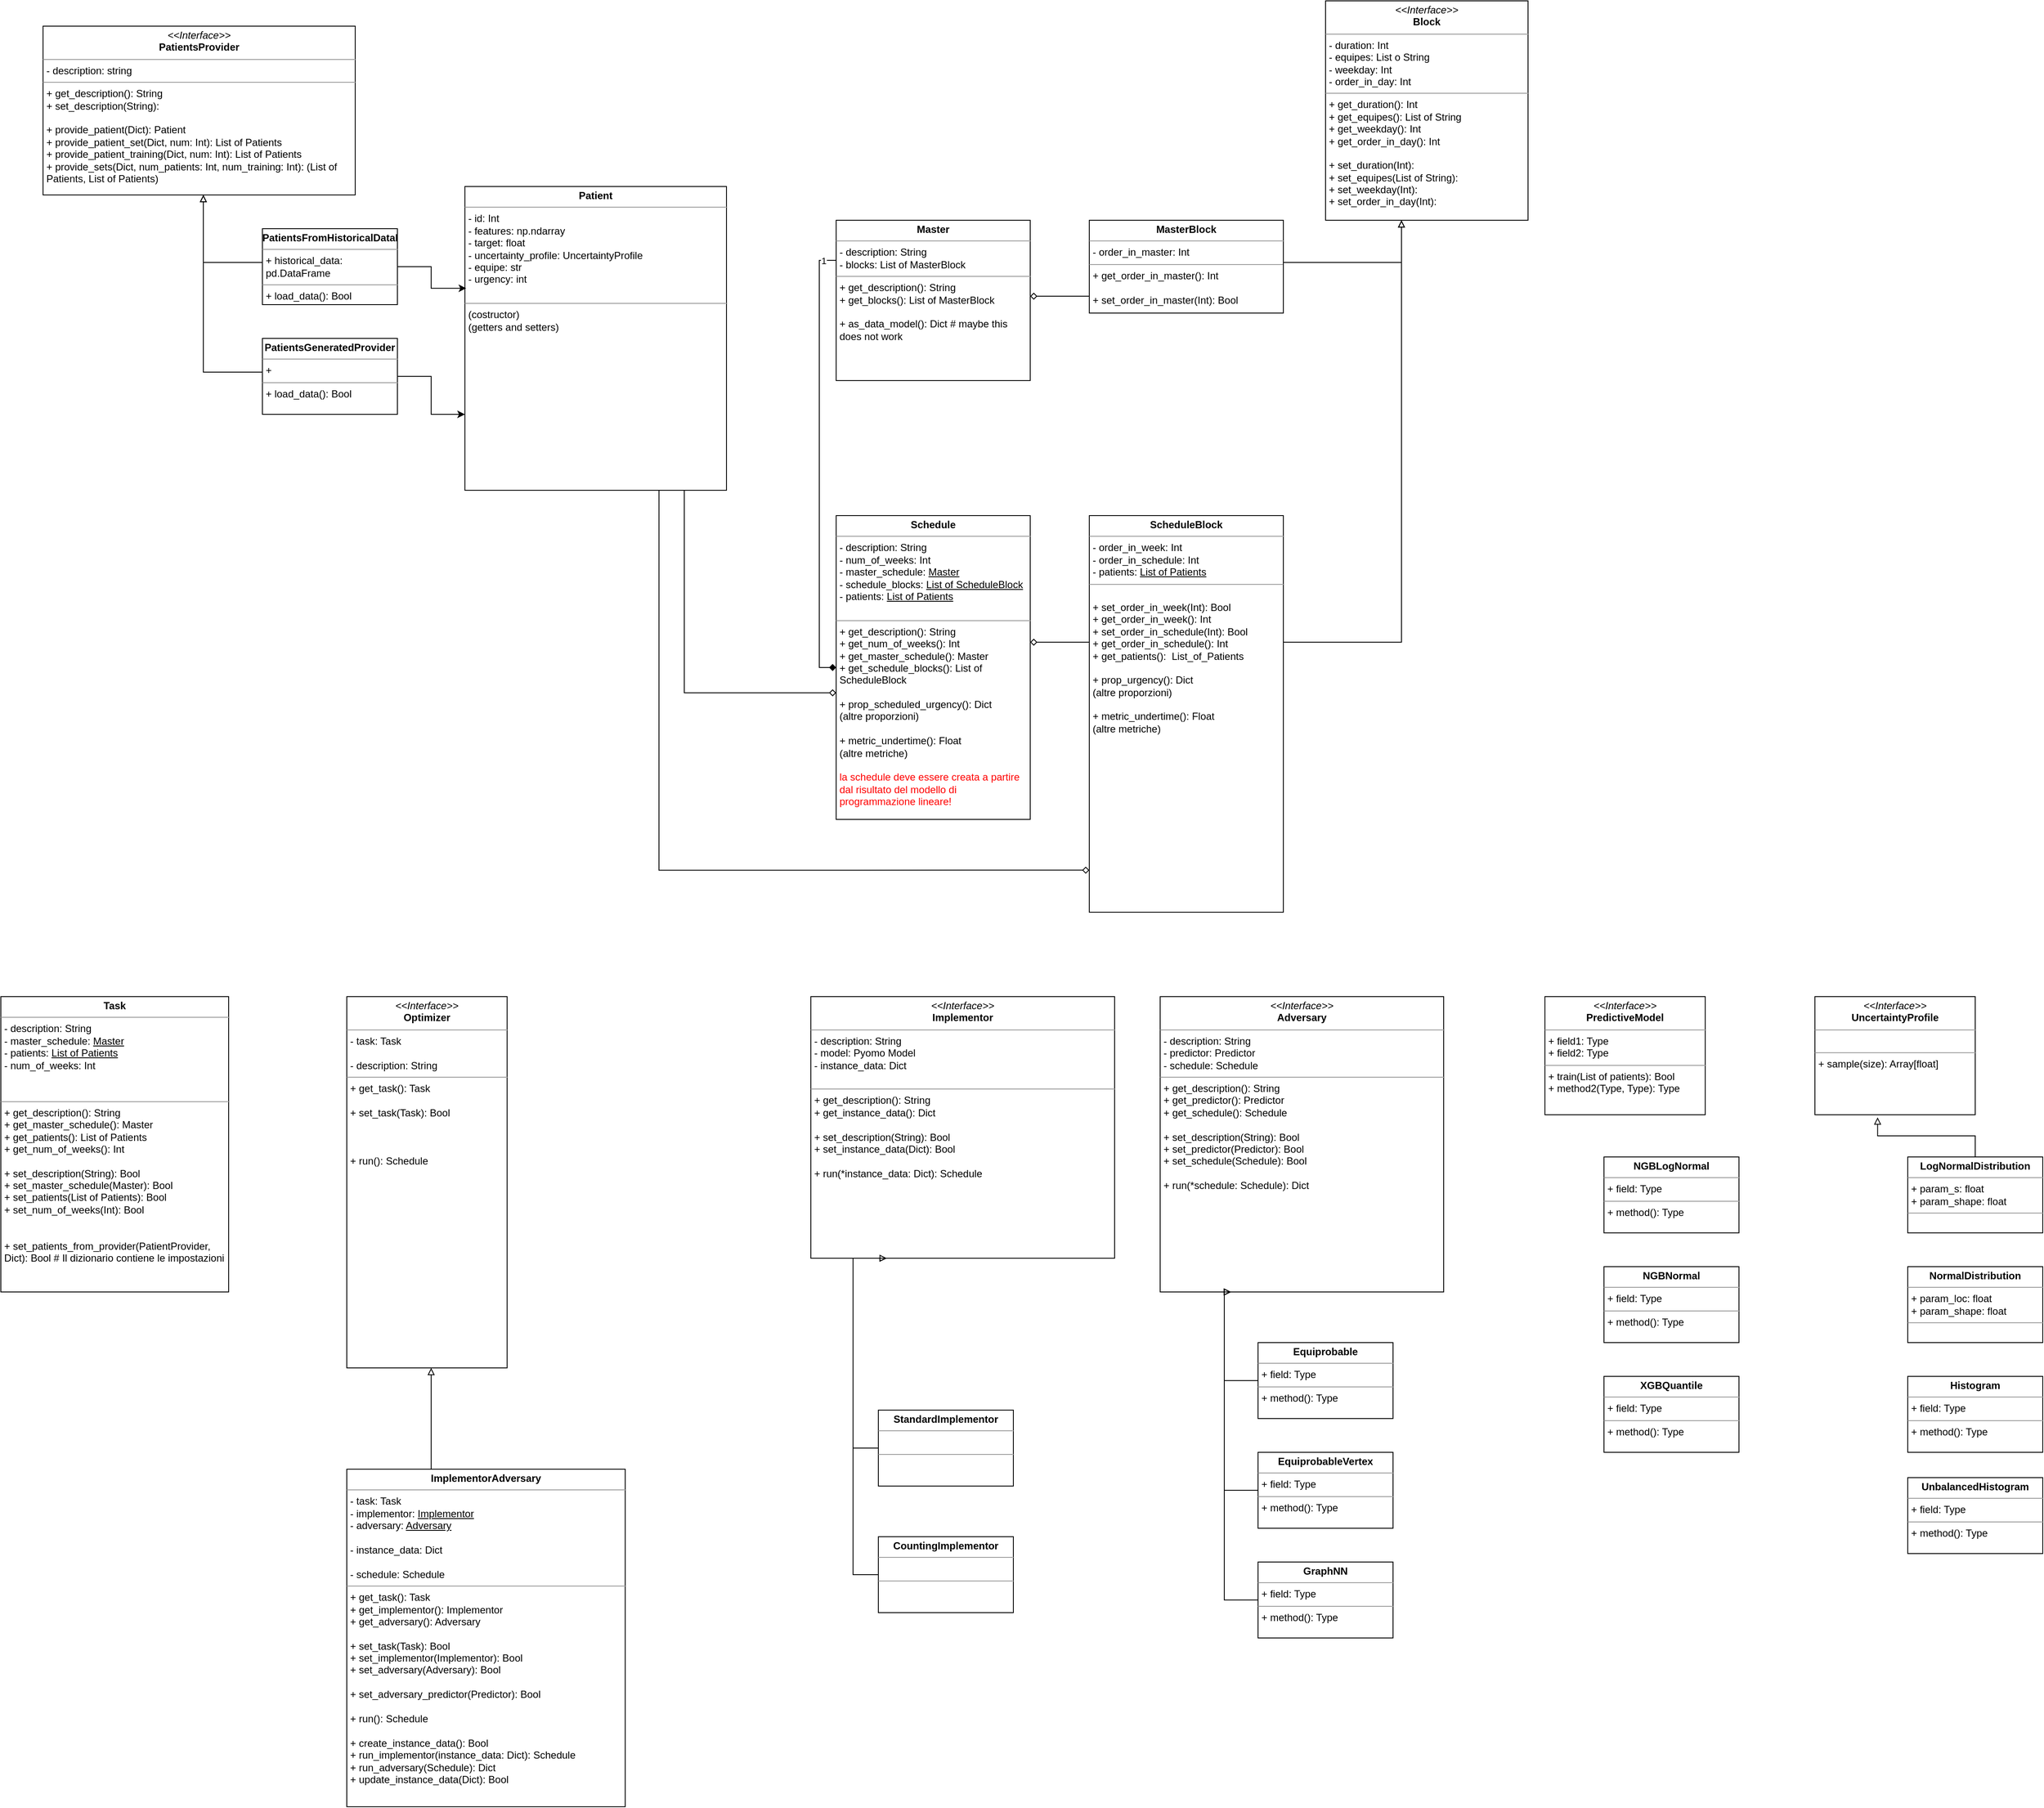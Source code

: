 <mxfile version="23.0.2" type="device">
  <diagram id="C5RBs43oDa-KdzZeNtuy" name="Page-1">
    <mxGraphModel dx="431" dy="328" grid="1" gridSize="10" guides="1" tooltips="1" connect="1" arrows="1" fold="1" page="1" pageScale="1" pageWidth="827" pageHeight="1169" math="0" shadow="0">
      <root>
        <mxCell id="WIyWlLk6GJQsqaUBKTNV-0" />
        <mxCell id="WIyWlLk6GJQsqaUBKTNV-1" parent="WIyWlLk6GJQsqaUBKTNV-0" />
        <mxCell id="N2ShmvSAAtC0jmrmgU0t-10" value="&lt;p style=&quot;margin:0px;margin-top:4px;text-align:center;&quot;&gt;&lt;b&gt;Patient&lt;/b&gt;&lt;/p&gt;&lt;hr size=&quot;1&quot;&gt;&lt;p style=&quot;margin:0px;margin-left:4px;&quot;&gt;- id: Int&lt;/p&gt;&lt;p style=&quot;margin:0px;margin-left:4px;&quot;&gt;- features: np.ndarray&lt;/p&gt;&lt;p style=&quot;margin:0px;margin-left:4px;&quot;&gt;&lt;span style=&quot;background-color: initial;&quot;&gt;- target: float&amp;nbsp;&lt;/span&gt;&lt;br&gt;&lt;/p&gt;&lt;p style=&quot;margin:0px;margin-left:4px;&quot;&gt;- uncertainty_profile: UncertaintyProfile&lt;/p&gt;&lt;p style=&quot;margin:0px;margin-left:4px;&quot;&gt;- equipe: str&lt;/p&gt;&lt;p style=&quot;margin:0px;margin-left:4px;&quot;&gt;- urgency: int&lt;br&gt;&lt;/p&gt;&lt;p style=&quot;margin:0px;margin-left:4px;&quot;&gt;&lt;br&gt;&lt;/p&gt;&lt;hr size=&quot;1&quot;&gt;&lt;p style=&quot;margin:0px;margin-left:4px;&quot;&gt;(costructor)&lt;/p&gt;&lt;p style=&quot;margin:0px;margin-left:4px;&quot;&gt;(getters and setters)&lt;/p&gt;&lt;p style=&quot;margin:0px;margin-left:4px;&quot;&gt;&lt;br&gt;&lt;/p&gt;&lt;p style=&quot;margin:0px;margin-left:4px;&quot;&gt;&amp;nbsp;&lt;/p&gt;" style="verticalAlign=top;align=left;overflow=fill;fontSize=12;fontFamily=Helvetica;html=1;whiteSpace=wrap;" parent="WIyWlLk6GJQsqaUBKTNV-1" vertex="1">
          <mxGeometry x="640" y="270" width="310" height="360" as="geometry" />
        </mxCell>
        <mxCell id="N2ShmvSAAtC0jmrmgU0t-11" value="&lt;p style=&quot;margin:0px;margin-top:4px;text-align:center;&quot;&gt;&lt;i&gt;&amp;lt;&amp;lt;Interface&amp;gt;&amp;gt;&lt;/i&gt;&lt;br&gt;&lt;b&gt;Patients&lt;/b&gt;&lt;b style=&quot;background-color: initial;&quot;&gt;Provider&lt;/b&gt;&lt;/p&gt;&lt;hr size=&quot;1&quot;&gt;&lt;p style=&quot;margin:0px;margin-left:4px;&quot;&gt;- description: string&lt;/p&gt;&lt;hr size=&quot;1&quot;&gt;&lt;p style=&quot;margin:0px;margin-left:4px;&quot;&gt;+ get_description(): String&lt;/p&gt;&lt;p style=&quot;margin:0px;margin-left:4px;&quot;&gt;+ set_description(String):&amp;nbsp;&lt;/p&gt;&lt;p style=&quot;margin:0px;margin-left:4px;&quot;&gt;&lt;br&gt;+ provide_patient(Dict): Patient&lt;/p&gt;&lt;p style=&quot;margin:0px;margin-left:4px;&quot;&gt;+ provide_patient_set(Dict, num: Int): List of Patients&lt;/p&gt;&lt;p style=&quot;margin:0px;margin-left:4px;&quot;&gt;+ provide_patient_training(Dict, num: Int): List of Patients&lt;/p&gt;&lt;p style=&quot;margin:0px;margin-left:4px;&quot;&gt;+ provide_sets(Dict, num_patients: Int, num_training: Int): (List of Patients, List of Patients)&lt;/p&gt;&lt;p style=&quot;margin:0px;margin-left:4px;&quot;&gt;&lt;br&gt;&lt;/p&gt;&lt;p style=&quot;margin:0px;margin-left:4px;&quot;&gt;&lt;br&gt;&lt;/p&gt;" style="verticalAlign=top;align=left;overflow=fill;fontSize=12;fontFamily=Helvetica;html=1;whiteSpace=wrap;" parent="WIyWlLk6GJQsqaUBKTNV-1" vertex="1">
          <mxGeometry x="140" y="80" width="370" height="200" as="geometry" />
        </mxCell>
        <mxCell id="N2ShmvSAAtC0jmrmgU0t-13" style="edgeStyle=orthogonalEdgeStyle;rounded=0;orthogonalLoop=1;jettySize=auto;html=1;endArrow=block;endFill=0;" parent="WIyWlLk6GJQsqaUBKTNV-1" source="N2ShmvSAAtC0jmrmgU0t-12" target="N2ShmvSAAtC0jmrmgU0t-11" edge="1">
          <mxGeometry relative="1" as="geometry">
            <Array as="points">
              <mxPoint x="330" y="490" />
            </Array>
          </mxGeometry>
        </mxCell>
        <mxCell id="N2ShmvSAAtC0jmrmgU0t-12" value="&lt;p style=&quot;margin:0px;margin-top:4px;text-align:center;&quot;&gt;&lt;b&gt;PatientsGeneratedProvider&lt;/b&gt;&lt;/p&gt;&lt;hr size=&quot;1&quot;&gt;&lt;p style=&quot;margin:0px;margin-left:4px;&quot;&gt;+&amp;nbsp;&lt;/p&gt;&lt;hr size=&quot;1&quot;&gt;&lt;p style=&quot;margin:0px;margin-left:4px;&quot;&gt;+ load_data(): Bool&lt;/p&gt;" style="verticalAlign=top;align=left;overflow=fill;fontSize=12;fontFamily=Helvetica;html=1;whiteSpace=wrap;" parent="WIyWlLk6GJQsqaUBKTNV-1" vertex="1">
          <mxGeometry x="400" y="450" width="160" height="90" as="geometry" />
        </mxCell>
        <mxCell id="N2ShmvSAAtC0jmrmgU0t-15" style="edgeStyle=orthogonalEdgeStyle;rounded=0;orthogonalLoop=1;jettySize=auto;html=1;endArrow=block;endFill=0;" parent="WIyWlLk6GJQsqaUBKTNV-1" source="N2ShmvSAAtC0jmrmgU0t-14" edge="1">
          <mxGeometry relative="1" as="geometry">
            <mxPoint x="330" y="280" as="targetPoint" />
            <Array as="points">
              <mxPoint x="330" y="360" />
            </Array>
          </mxGeometry>
        </mxCell>
        <mxCell id="N2ShmvSAAtC0jmrmgU0t-14" value="&lt;p style=&quot;margin:0px;margin-top:4px;text-align:center;&quot;&gt;&lt;b&gt;PatientsFromHistoricalDataProvider&lt;/b&gt;&lt;/p&gt;&lt;hr size=&quot;1&quot;&gt;&lt;p style=&quot;margin:0px;margin-left:4px;&quot;&gt;+ historical_data: pd.DataFrame&lt;/p&gt;&lt;hr size=&quot;1&quot;&gt;&lt;p style=&quot;margin:0px;margin-left:4px;&quot;&gt;+ load_data(): Bool&lt;/p&gt;" style="verticalAlign=top;align=left;overflow=fill;fontSize=12;fontFamily=Helvetica;html=1;whiteSpace=wrap;" parent="WIyWlLk6GJQsqaUBKTNV-1" vertex="1">
          <mxGeometry x="400" y="320" width="160" height="90" as="geometry" />
        </mxCell>
        <mxCell id="N2ShmvSAAtC0jmrmgU0t-17" style="edgeStyle=orthogonalEdgeStyle;rounded=0;orthogonalLoop=1;jettySize=auto;html=1;entryX=0.005;entryY=0.335;entryDx=0;entryDy=0;entryPerimeter=0;" parent="WIyWlLk6GJQsqaUBKTNV-1" source="N2ShmvSAAtC0jmrmgU0t-14" target="N2ShmvSAAtC0jmrmgU0t-10" edge="1">
          <mxGeometry relative="1" as="geometry" />
        </mxCell>
        <mxCell id="N2ShmvSAAtC0jmrmgU0t-18" style="edgeStyle=orthogonalEdgeStyle;rounded=0;orthogonalLoop=1;jettySize=auto;html=1;entryX=0;entryY=0.75;entryDx=0;entryDy=0;" parent="WIyWlLk6GJQsqaUBKTNV-1" source="N2ShmvSAAtC0jmrmgU0t-12" target="N2ShmvSAAtC0jmrmgU0t-10" edge="1">
          <mxGeometry relative="1" as="geometry" />
        </mxCell>
        <mxCell id="N2ShmvSAAtC0jmrmgU0t-23" value="&lt;p style=&quot;margin:0px;margin-top:4px;text-align:center;&quot;&gt;&lt;b&gt;Master&lt;/b&gt;&lt;/p&gt;&lt;hr size=&quot;1&quot;&gt;&lt;p style=&quot;margin:0px;margin-left:4px;&quot;&gt;&lt;span style=&quot;background-color: initial;&quot;&gt;- description: String&lt;/span&gt;&lt;br&gt;&lt;/p&gt;&lt;p style=&quot;margin:0px;margin-left:4px;&quot;&gt;- blocks: List of MasterBlock&amp;nbsp;&lt;/p&gt;&lt;hr size=&quot;1&quot;&gt;&lt;p style=&quot;margin:0px;margin-left:4px;&quot;&gt;&lt;span style=&quot;background-color: initial;&quot;&gt;+ get_description(): String&lt;/span&gt;&lt;br&gt;&lt;/p&gt;&lt;p style=&quot;margin:0px;margin-left:4px;&quot;&gt;+ get_blocks(): List of MasterBlock&lt;/p&gt;&lt;p style=&quot;margin:0px;margin-left:4px;&quot;&gt;&lt;br&gt;&lt;/p&gt;&lt;p style=&quot;margin:0px;margin-left:4px;&quot;&gt;+ as_data_model(): Dict # maybe this does not work&lt;/p&gt;" style="verticalAlign=top;align=left;overflow=fill;fontSize=12;fontFamily=Helvetica;html=1;whiteSpace=wrap;" parent="WIyWlLk6GJQsqaUBKTNV-1" vertex="1">
          <mxGeometry x="1080" y="310" width="230" height="190" as="geometry" />
        </mxCell>
        <mxCell id="N2ShmvSAAtC0jmrmgU0t-25" value="" style="edgeStyle=orthogonalEdgeStyle;rounded=0;orthogonalLoop=1;jettySize=auto;html=1;endArrow=diamond;endFill=0;" parent="WIyWlLk6GJQsqaUBKTNV-1" source="N2ShmvSAAtC0jmrmgU0t-24" target="N2ShmvSAAtC0jmrmgU0t-23" edge="1">
          <mxGeometry relative="1" as="geometry">
            <Array as="points">
              <mxPoint x="1330" y="400" />
              <mxPoint x="1330" y="400" />
            </Array>
          </mxGeometry>
        </mxCell>
        <mxCell id="N2ShmvSAAtC0jmrmgU0t-24" value="&lt;p style=&quot;margin:0px;margin-top:4px;text-align:center;&quot;&gt;&lt;b&gt;MasterBlock&lt;/b&gt;&lt;/p&gt;&lt;hr size=&quot;1&quot;&gt;&lt;p style=&quot;margin:0px;margin-left:4px;&quot;&gt;&lt;span style=&quot;background-color: initial;&quot;&gt;- order_in_master: Int&lt;/span&gt;&lt;br&gt;&lt;/p&gt;&lt;hr size=&quot;1&quot;&gt;&lt;p style=&quot;border-color: var(--border-color); margin: 0px 0px 0px 4px;&quot;&gt;+ get_order_in_master(): Int&lt;/p&gt;&lt;p style=&quot;border-color: var(--border-color); margin: 0px 0px 0px 4px;&quot;&gt;&lt;br style=&quot;border-color: var(--border-color);&quot;&gt;&lt;/p&gt;&lt;p style=&quot;margin:0px;margin-left:4px;&quot;&gt;+ set_order_in_master(Int): Bool&lt;/p&gt;&lt;p style=&quot;margin:0px;margin-left:4px;&quot;&gt;&lt;br&gt;&lt;/p&gt;" style="verticalAlign=top;align=left;overflow=fill;fontSize=12;fontFamily=Helvetica;html=1;whiteSpace=wrap;" parent="WIyWlLk6GJQsqaUBKTNV-1" vertex="1">
          <mxGeometry x="1380" y="310" width="230" height="110" as="geometry" />
        </mxCell>
        <mxCell id="N2ShmvSAAtC0jmrmgU0t-43" value="" style="edgeStyle=orthogonalEdgeStyle;rounded=0;orthogonalLoop=1;jettySize=auto;html=1;startArrow=diamond;startFill=0;endArrow=none;endFill=0;" parent="WIyWlLk6GJQsqaUBKTNV-1" source="N2ShmvSAAtC0jmrmgU0t-26" target="N2ShmvSAAtC0jmrmgU0t-41" edge="1">
          <mxGeometry relative="1" as="geometry">
            <Array as="points">
              <mxPoint x="1330" y="810" />
              <mxPoint x="1330" y="810" />
            </Array>
          </mxGeometry>
        </mxCell>
        <mxCell id="N2ShmvSAAtC0jmrmgU0t-47" style="edgeStyle=orthogonalEdgeStyle;rounded=0;orthogonalLoop=1;jettySize=auto;html=1;entryX=0;entryY=0.25;entryDx=0;entryDy=0;exitX=0;exitY=0.5;exitDx=0;exitDy=0;startArrow=diamond;startFill=1;endArrow=none;endFill=0;" parent="WIyWlLk6GJQsqaUBKTNV-1" source="N2ShmvSAAtC0jmrmgU0t-26" target="N2ShmvSAAtC0jmrmgU0t-23" edge="1">
          <mxGeometry relative="1" as="geometry" />
        </mxCell>
        <mxCell id="N2ShmvSAAtC0jmrmgU0t-48" value="1" style="edgeLabel;html=1;align=center;verticalAlign=middle;resizable=0;points=[];" parent="N2ShmvSAAtC0jmrmgU0t-47" vertex="1" connectable="0">
          <mxGeometry x="0.942" relative="1" as="geometry">
            <mxPoint as="offset" />
          </mxGeometry>
        </mxCell>
        <mxCell id="N2ShmvSAAtC0jmrmgU0t-26" value="&lt;p style=&quot;margin:0px;margin-top:4px;text-align:center;&quot;&gt;&lt;b&gt;Schedule&lt;/b&gt;&lt;/p&gt;&lt;hr size=&quot;1&quot;&gt;&lt;p style=&quot;margin:0px;margin-left:4px;&quot;&gt;- description: String&lt;/p&gt;&lt;p style=&quot;margin:0px;margin-left:4px;&quot;&gt;- num_of_weeks: Int&lt;/p&gt;&lt;p style=&quot;margin:0px;margin-left:4px;&quot;&gt;- master_schedule: &lt;u&gt;Master&lt;/u&gt;&lt;/p&gt;&lt;p style=&quot;margin:0px;margin-left:4px;&quot;&gt;- schedule_blocks: &lt;u&gt;List of ScheduleBlock&lt;/u&gt;&lt;/p&gt;&lt;p style=&quot;margin:0px;margin-left:4px;&quot;&gt;- patients: &lt;u&gt;List of Patients&lt;/u&gt;&lt;/p&gt;&lt;p style=&quot;margin:0px;margin-left:4px;&quot;&gt;&lt;u&gt;&lt;br&gt;&lt;/u&gt;&lt;/p&gt;&lt;hr size=&quot;1&quot;&gt;&lt;p style=&quot;margin:0px;margin-left:4px;&quot;&gt;+ get_description(): String&lt;/p&gt;&lt;p style=&quot;margin:0px;margin-left:4px;&quot;&gt;+ get_num_of_weeks(): Int&lt;/p&gt;&lt;p style=&quot;margin:0px;margin-left:4px;&quot;&gt;+ get_master_schedule(): Master&lt;/p&gt;&lt;p style=&quot;margin:0px;margin-left:4px;&quot;&gt;+ get_schedule_blocks(): List of ScheduleBlock&lt;/p&gt;&lt;p style=&quot;margin:0px;margin-left:4px;&quot;&gt;&lt;br&gt;&lt;/p&gt;&lt;p style=&quot;margin:0px;margin-left:4px;&quot;&gt;+ prop_scheduled_urgency(): Dict&lt;/p&gt;&lt;p style=&quot;margin:0px;margin-left:4px;&quot;&gt;(altre proporzioni)&lt;/p&gt;&lt;p style=&quot;margin:0px;margin-left:4px;&quot;&gt;&lt;br&gt;&lt;/p&gt;&lt;p style=&quot;margin:0px;margin-left:4px;&quot;&gt;+ metric_undertime(): Float&lt;/p&gt;&lt;p style=&quot;margin:0px;margin-left:4px;&quot;&gt;(altre metriche)&lt;/p&gt;&lt;p style=&quot;margin:0px;margin-left:4px;&quot;&gt;&lt;font color=&quot;#ff0000&quot;&gt;&lt;br&gt;&lt;/font&gt;&lt;/p&gt;&lt;p style=&quot;margin:0px;margin-left:4px;&quot;&gt;&lt;font color=&quot;#ff0000&quot;&gt;la schedule deve essere creata a partire dal risultato del modello di programmazione lineare!&lt;/font&gt;&lt;/p&gt;&lt;p style=&quot;margin:0px;margin-left:4px;&quot;&gt;&lt;br&gt;&lt;/p&gt;" style="verticalAlign=top;align=left;overflow=fill;fontSize=12;fontFamily=Helvetica;html=1;whiteSpace=wrap;" parent="WIyWlLk6GJQsqaUBKTNV-1" vertex="1">
          <mxGeometry x="1080" y="660" width="230" height="360" as="geometry" />
        </mxCell>
        <mxCell id="N2ShmvSAAtC0jmrmgU0t-39" style="edgeStyle=orthogonalEdgeStyle;rounded=0;orthogonalLoop=1;jettySize=auto;html=1;entryX=1;entryY=0.5;entryDx=0;entryDy=0;startArrow=block;startFill=0;endArrow=none;endFill=0;" parent="WIyWlLk6GJQsqaUBKTNV-1" source="N2ShmvSAAtC0jmrmgU0t-27" target="N2ShmvSAAtC0jmrmgU0t-24" edge="1">
          <mxGeometry relative="1" as="geometry">
            <Array as="points">
              <mxPoint x="1750" y="360" />
              <mxPoint x="1610" y="360" />
            </Array>
          </mxGeometry>
        </mxCell>
        <mxCell id="N2ShmvSAAtC0jmrmgU0t-42" style="edgeStyle=orthogonalEdgeStyle;rounded=0;orthogonalLoop=1;jettySize=auto;html=1;entryX=1;entryY=0.5;entryDx=0;entryDy=0;jumpStyle=none;endArrow=none;endFill=0;startArrow=block;startFill=0;" parent="WIyWlLk6GJQsqaUBKTNV-1" source="N2ShmvSAAtC0jmrmgU0t-27" target="N2ShmvSAAtC0jmrmgU0t-41" edge="1">
          <mxGeometry relative="1" as="geometry">
            <Array as="points">
              <mxPoint x="1750" y="810" />
            </Array>
          </mxGeometry>
        </mxCell>
        <mxCell id="N2ShmvSAAtC0jmrmgU0t-27" value="&lt;p style=&quot;margin:0px;margin-top:4px;text-align:center;&quot;&gt;&lt;i&gt;&amp;lt;&amp;lt;Interface&amp;gt;&amp;gt;&lt;/i&gt;&lt;br&gt;&lt;b&gt;Block&lt;/b&gt;&lt;/p&gt;&lt;hr size=&quot;1&quot;&gt;&lt;p style=&quot;margin:0px;margin-left:4px;&quot;&gt;- duration: Int&lt;/p&gt;&lt;p style=&quot;margin:0px;margin-left:4px;&quot;&gt;- equipes: List o String&lt;/p&gt;&lt;p style=&quot;margin:0px;margin-left:4px;&quot;&gt;- weekday: Int&lt;/p&gt;&lt;p style=&quot;margin:0px;margin-left:4px;&quot;&gt;- order_in_day: Int&lt;/p&gt;&lt;hr size=&quot;1&quot;&gt;&lt;p style=&quot;border-color: var(--border-color); margin: 0px 0px 0px 4px;&quot;&gt;+ get_duration(): Int&lt;br&gt;&lt;/p&gt;&lt;p style=&quot;border-color: var(--border-color); margin: 0px 0px 0px 4px;&quot;&gt;+ get_equipes(): List of String&lt;/p&gt;&lt;p style=&quot;border-color: var(--border-color); margin: 0px 0px 0px 4px;&quot;&gt;+ get_weekday(): Int&lt;br&gt;&lt;/p&gt;&lt;p style=&quot;border-color: var(--border-color); margin: 0px 0px 0px 4px;&quot;&gt;+ get_order_in_day(): Int&lt;br&gt;&lt;/p&gt;&lt;p style=&quot;border-color: var(--border-color); margin: 0px 0px 0px 4px;&quot;&gt;&lt;br&gt;&lt;/p&gt;&lt;p style=&quot;border-color: var(--border-color); margin: 0px 0px 0px 4px;&quot;&gt;+ set_duration(Int):&lt;/p&gt;&lt;p style=&quot;border-color: var(--border-color); margin: 0px 0px 0px 4px;&quot;&gt;+ set_equipes(List of String):&lt;/p&gt;&lt;p style=&quot;border-color: var(--border-color); margin: 0px 0px 0px 4px;&quot;&gt;+ set_weekday(Int):&lt;/p&gt;&lt;p style=&quot;border-color: var(--border-color); margin: 0px 0px 0px 4px;&quot;&gt;+ set_order_in_day(Int):&lt;/p&gt;&lt;p style=&quot;border-color: var(--border-color); margin: 0px 0px 0px 4px;&quot;&gt;&lt;br&gt;&lt;/p&gt;" style="verticalAlign=top;align=left;overflow=fill;fontSize=12;fontFamily=Helvetica;html=1;whiteSpace=wrap;" parent="WIyWlLk6GJQsqaUBKTNV-1" vertex="1">
          <mxGeometry x="1660" y="50" width="240" height="260" as="geometry" />
        </mxCell>
        <mxCell id="N2ShmvSAAtC0jmrmgU0t-31" style="edgeStyle=orthogonalEdgeStyle;rounded=0;orthogonalLoop=1;jettySize=auto;html=1;endArrow=block;endFill=0;entryX=0.25;entryY=1;entryDx=0;entryDy=0;" parent="WIyWlLk6GJQsqaUBKTNV-1" source="N2ShmvSAAtC0jmrmgU0t-28" target="N2ShmvSAAtC0jmrmgU0t-29" edge="1">
          <mxGeometry relative="1" as="geometry">
            <mxPoint x="1080" y="1560" as="targetPoint" />
            <Array as="points">
              <mxPoint x="1100" y="1765" />
              <mxPoint x="1100" y="1540" />
            </Array>
          </mxGeometry>
        </mxCell>
        <mxCell id="N2ShmvSAAtC0jmrmgU0t-28" value="&lt;p style=&quot;margin:0px;margin-top:4px;text-align:center;&quot;&gt;&lt;b&gt;StandardImplementor&lt;/b&gt;&lt;/p&gt;&lt;hr size=&quot;1&quot;&gt;&lt;p style=&quot;margin:0px;margin-left:4px;&quot;&gt;&lt;br&gt;&lt;/p&gt;&lt;hr size=&quot;1&quot;&gt;&lt;p style=&quot;margin:0px;margin-left:4px;&quot;&gt;&lt;br&gt;&lt;/p&gt;" style="verticalAlign=top;align=left;overflow=fill;fontSize=12;fontFamily=Helvetica;html=1;whiteSpace=wrap;" parent="WIyWlLk6GJQsqaUBKTNV-1" vertex="1">
          <mxGeometry x="1130" y="1720" width="160" height="90" as="geometry" />
        </mxCell>
        <mxCell id="N2ShmvSAAtC0jmrmgU0t-29" value="&lt;p style=&quot;margin:0px;margin-top:4px;text-align:center;&quot;&gt;&lt;i&gt;&amp;lt;&amp;lt;Interface&amp;gt;&amp;gt;&lt;/i&gt;&lt;br&gt;&lt;b&gt;Implementor&lt;/b&gt;&lt;/p&gt;&lt;hr size=&quot;1&quot;&gt;&lt;p style=&quot;margin:0px;margin-left:4px;&quot;&gt;- description: String&lt;/p&gt;&lt;p style=&quot;margin:0px;margin-left:4px;&quot;&gt;- model: Pyomo Model&lt;/p&gt;&lt;p style=&quot;margin:0px;margin-left:4px;&quot;&gt;- instance_data: Dict&lt;/p&gt;&lt;p style=&quot;margin:0px;margin-left:4px;&quot;&gt;&lt;br&gt;&lt;/p&gt;&lt;hr size=&quot;1&quot;&gt;&lt;p style=&quot;margin:0px;margin-left:4px;&quot;&gt;+ get_description(): String&lt;/p&gt;&lt;p style=&quot;margin:0px;margin-left:4px;&quot;&gt;+ get_instance_data(): Dict&lt;br&gt;&lt;br&gt;&lt;/p&gt;&lt;p style=&quot;margin:0px;margin-left:4px;&quot;&gt;+ set_description(String): Bool&lt;/p&gt;&lt;p style=&quot;margin:0px;margin-left:4px;&quot;&gt;+ set_instance_data(Dict): Bool&lt;/p&gt;&lt;p style=&quot;margin:0px;margin-left:4px;&quot;&gt;&lt;br&gt;&lt;/p&gt;&lt;p style=&quot;margin:0px;margin-left:4px;&quot;&gt;+ run(*instance_data: Dict): Schedule&lt;/p&gt;&lt;p style=&quot;margin:0px;margin-left:4px;&quot;&gt;&lt;br&gt;&lt;/p&gt;" style="verticalAlign=top;align=left;overflow=fill;fontSize=12;fontFamily=Helvetica;html=1;whiteSpace=wrap;" parent="WIyWlLk6GJQsqaUBKTNV-1" vertex="1">
          <mxGeometry x="1050" y="1230" width="360" height="310" as="geometry" />
        </mxCell>
        <mxCell id="N2ShmvSAAtC0jmrmgU0t-30" value="&lt;p style=&quot;margin:0px;margin-top:4px;text-align:center;&quot;&gt;&lt;b&gt;CountingImplementor&lt;/b&gt;&lt;/p&gt;&lt;hr size=&quot;1&quot;&gt;&lt;p style=&quot;margin:0px;margin-left:4px;&quot;&gt;&lt;br&gt;&lt;/p&gt;&lt;hr size=&quot;1&quot;&gt;&lt;p style=&quot;margin:0px;margin-left:4px;&quot;&gt;&lt;br&gt;&lt;/p&gt;" style="verticalAlign=top;align=left;overflow=fill;fontSize=12;fontFamily=Helvetica;html=1;whiteSpace=wrap;" parent="WIyWlLk6GJQsqaUBKTNV-1" vertex="1">
          <mxGeometry x="1130" y="1870" width="160" height="90" as="geometry" />
        </mxCell>
        <mxCell id="N2ShmvSAAtC0jmrmgU0t-33" style="edgeStyle=orthogonalEdgeStyle;rounded=0;orthogonalLoop=1;jettySize=auto;html=1;endArrow=block;endFill=0;entryX=0.25;entryY=1;entryDx=0;entryDy=0;" parent="WIyWlLk6GJQsqaUBKTNV-1" source="N2ShmvSAAtC0jmrmgU0t-30" target="N2ShmvSAAtC0jmrmgU0t-29" edge="1">
          <mxGeometry relative="1" as="geometry">
            <mxPoint x="1120" y="1560" as="targetPoint" />
            <Array as="points">
              <mxPoint x="1100" y="1915" />
              <mxPoint x="1100" y="1540" />
            </Array>
          </mxGeometry>
        </mxCell>
        <mxCell id="N2ShmvSAAtC0jmrmgU0t-37" value="" style="edgeStyle=orthogonalEdgeStyle;rounded=0;orthogonalLoop=1;jettySize=auto;html=1;endArrow=block;endFill=0;" parent="WIyWlLk6GJQsqaUBKTNV-1" source="N2ShmvSAAtC0jmrmgU0t-34" edge="1">
          <mxGeometry relative="1" as="geometry">
            <mxPoint x="600" y="1670" as="targetPoint" />
            <Array as="points">
              <mxPoint x="600" y="1700" />
              <mxPoint x="600" y="1700" />
            </Array>
          </mxGeometry>
        </mxCell>
        <mxCell id="N2ShmvSAAtC0jmrmgU0t-34" value="&lt;p style=&quot;margin:0px;margin-top:4px;text-align:center;&quot;&gt;&lt;b&gt;ImplementorAdversary&lt;/b&gt;&lt;/p&gt;&lt;hr size=&quot;1&quot;&gt;&lt;p style=&quot;margin:0px;margin-left:4px;&quot;&gt;- task: Task&lt;br&gt;&lt;/p&gt;&lt;p style=&quot;margin:0px;margin-left:4px;&quot;&gt;- implementor: &lt;u&gt;Implementor&lt;/u&gt;&lt;/p&gt;&lt;p style=&quot;margin:0px;margin-left:4px;&quot;&gt;- adversary: &lt;u&gt;Adversary&lt;/u&gt;&lt;/p&gt;&lt;p style=&quot;margin:0px;margin-left:4px;&quot;&gt;&lt;u&gt;&lt;br&gt;&lt;/u&gt;&lt;/p&gt;&lt;p style=&quot;margin:0px;margin-left:4px;&quot;&gt;- instance_data: Dict&lt;/p&gt;&lt;p style=&quot;margin:0px;margin-left:4px;&quot;&gt;&lt;br&gt;&lt;/p&gt;&lt;p style=&quot;margin:0px;margin-left:4px;&quot;&gt;- schedule: Schedule&lt;/p&gt;&lt;hr size=&quot;1&quot;&gt;&lt;p style=&quot;border-color: var(--border-color); margin: 0px 0px 0px 4px;&quot;&gt;+ get_task(): Task&lt;/p&gt;&lt;p style=&quot;border-color: var(--border-color); margin: 0px 0px 0px 4px;&quot;&gt;+ get_implementor(): Implementor&lt;/p&gt;&lt;p style=&quot;border-color: var(--border-color); margin: 0px 0px 0px 4px;&quot;&gt;+ get_adversary(): Adversary&lt;/p&gt;&lt;p style=&quot;border-color: var(--border-color); margin: 0px 0px 0px 4px;&quot;&gt;&lt;br style=&quot;border-color: var(--border-color);&quot;&gt;&lt;/p&gt;&lt;p style=&quot;border-color: var(--border-color); margin: 0px 0px 0px 4px;&quot;&gt;+ set_task(Task): Bool&lt;/p&gt;&lt;p style=&quot;border-color: var(--border-color); margin: 0px 0px 0px 4px;&quot;&gt;+ set_implementor(Implementor): Bool&lt;/p&gt;&lt;p style=&quot;border-color: var(--border-color); margin: 0px 0px 0px 4px;&quot;&gt;+ set_adversary(Adversary): Bool&lt;/p&gt;&lt;p style=&quot;border-color: var(--border-color); margin: 0px 0px 0px 4px;&quot;&gt;&lt;br style=&quot;border-color: var(--border-color);&quot;&gt;&lt;/p&gt;&lt;p style=&quot;border-color: var(--border-color); margin: 0px 0px 0px 4px;&quot;&gt;&lt;span style=&quot;background-color: initial;&quot;&gt;+ set_adversary_predictor(Predictor): Bool&lt;/span&gt;&lt;br&gt;&lt;/p&gt;&lt;p style=&quot;border-color: var(--border-color); margin: 0px 0px 0px 4px;&quot;&gt;&lt;br&gt;&lt;/p&gt;&lt;p style=&quot;border-color: var(--border-color); margin: 0px 0px 0px 4px;&quot;&gt;+ run(): Schedule&lt;/p&gt;&lt;p style=&quot;border-color: var(--border-color); margin: 0px 0px 0px 4px;&quot;&gt;&lt;br&gt;&lt;/p&gt;&lt;p style=&quot;border-color: var(--border-color); margin: 0px 0px 0px 4px;&quot;&gt;+ create_instance_data(): Bool&lt;br&gt;&lt;/p&gt;&lt;p style=&quot;border-color: var(--border-color); margin: 0px 0px 0px 4px;&quot;&gt;+ run_implementor(instance_data: Dict): Schedule&lt;br&gt;&lt;/p&gt;&lt;p style=&quot;border-color: var(--border-color); margin: 0px 0px 0px 4px;&quot;&gt;&lt;span style=&quot;background-color: initial;&quot;&gt;+ run_adversary(Schedule): Dict&lt;/span&gt;&lt;br&gt;&lt;/p&gt;&lt;p style=&quot;border-color: var(--border-color); margin: 0px 0px 0px 4px;&quot;&gt;&lt;span style=&quot;background-color: initial;&quot;&gt;+ update_instance_data(Dict): Bool&lt;/span&gt;&lt;br&gt;&lt;/p&gt;&lt;p style=&quot;border-color: var(--border-color); margin: 0px 0px 0px 4px;&quot;&gt;&lt;br&gt;&lt;/p&gt;" style="verticalAlign=top;align=left;overflow=fill;fontSize=12;fontFamily=Helvetica;html=1;whiteSpace=wrap;" parent="WIyWlLk6GJQsqaUBKTNV-1" vertex="1">
          <mxGeometry x="500" y="1790" width="330" height="400" as="geometry" />
        </mxCell>
        <mxCell id="N2ShmvSAAtC0jmrmgU0t-36" value="&lt;p style=&quot;margin:0px;margin-top:4px;text-align:center;&quot;&gt;&lt;i&gt;&amp;lt;&amp;lt;Interface&amp;gt;&amp;gt;&lt;/i&gt;&lt;br&gt;&lt;b&gt;Optimizer&lt;/b&gt;&lt;/p&gt;&lt;hr size=&quot;1&quot;&gt;&lt;p style=&quot;margin:0px;margin-left:4px;&quot;&gt;- task: Task&lt;/p&gt;&lt;p style=&quot;margin:0px;margin-left:4px;&quot;&gt;&lt;br&gt;&lt;/p&gt;&lt;p style=&quot;margin:0px;margin-left:4px;&quot;&gt;&lt;span style=&quot;background-color: initial;&quot;&gt;- description: String&lt;/span&gt;&lt;br&gt;&lt;/p&gt;&lt;hr size=&quot;1&quot;&gt;&lt;p style=&quot;margin:0px;margin-left:4px;&quot;&gt;+ get_task(): Task&lt;/p&gt;&lt;p style=&quot;margin:0px;margin-left:4px;&quot;&gt;&lt;br&gt;&lt;/p&gt;&lt;p style=&quot;margin:0px;margin-left:4px;&quot;&gt;+ set_task(Task): Bool&lt;/p&gt;&lt;p style=&quot;margin:0px;margin-left:4px;&quot;&gt;&lt;br&gt;&lt;/p&gt;&lt;p style=&quot;margin:0px;margin-left:4px;&quot;&gt;&lt;br&gt;&lt;/p&gt;&lt;p style=&quot;margin:0px;margin-left:4px;&quot;&gt;&lt;br&gt;&lt;/p&gt;&lt;p style=&quot;margin:0px;margin-left:4px;&quot;&gt;+ run(): Schedule&lt;/p&gt;" style="verticalAlign=top;align=left;overflow=fill;fontSize=12;fontFamily=Helvetica;html=1;whiteSpace=wrap;" parent="WIyWlLk6GJQsqaUBKTNV-1" vertex="1">
          <mxGeometry x="500" y="1230" width="190" height="440" as="geometry" />
        </mxCell>
        <mxCell id="N2ShmvSAAtC0jmrmgU0t-38" value="&lt;p style=&quot;margin:0px;margin-top:4px;text-align:center;&quot;&gt;&lt;b&gt;Task&lt;/b&gt;&lt;/p&gt;&lt;hr size=&quot;1&quot;&gt;&lt;p style=&quot;margin:0px;margin-left:4px;&quot;&gt;- description: String&lt;/p&gt;&lt;p style=&quot;margin:0px;margin-left:4px;&quot;&gt;- master_schedule: &lt;u&gt;Master&lt;/u&gt;&lt;/p&gt;&lt;p style=&quot;margin:0px;margin-left:4px;&quot;&gt;- patients: &lt;u&gt;List of Patients&lt;/u&gt;&lt;/p&gt;&lt;p style=&quot;margin:0px;margin-left:4px;&quot;&gt;- num_of_weeks: Int&lt;/p&gt;&lt;p style=&quot;margin:0px;margin-left:4px;&quot;&gt;&lt;br&gt;&lt;/p&gt;&lt;p style=&quot;margin:0px;margin-left:4px;&quot;&gt;&lt;br&gt;&lt;/p&gt;&lt;hr size=&quot;1&quot;&gt;&lt;p style=&quot;margin:0px;margin-left:4px;&quot;&gt;+ get_description(): String&lt;/p&gt;&lt;p style=&quot;margin:0px;margin-left:4px;&quot;&gt;+ get_master_schedule(): Master&lt;/p&gt;&lt;p style=&quot;margin:0px;margin-left:4px;&quot;&gt;+ get_patients(): List of Patients&lt;/p&gt;&lt;p style=&quot;margin:0px;margin-left:4px;&quot;&gt;+ get_num_of_weeks(): Int&lt;/p&gt;&lt;p style=&quot;margin:0px;margin-left:4px;&quot;&gt;&lt;br&gt;&lt;/p&gt;&lt;p style=&quot;margin:0px;margin-left:4px;&quot;&gt;+ set_description(String): Bool&lt;/p&gt;&lt;p style=&quot;margin:0px;margin-left:4px;&quot;&gt;+ set_master_schedule(Master): Bool&lt;/p&gt;&lt;p style=&quot;margin:0px;margin-left:4px;&quot;&gt;+ set_patients(List of Patients): Bool&lt;/p&gt;&lt;p style=&quot;margin:0px;margin-left:4px;&quot;&gt;+ set_num_of_weeks(Int): Bool&lt;/p&gt;&lt;p style=&quot;margin:0px;margin-left:4px;&quot;&gt;&lt;br&gt;&lt;/p&gt;&lt;p style=&quot;margin:0px;margin-left:4px;&quot;&gt;&lt;br&gt;&lt;/p&gt;&lt;p style=&quot;margin:0px;margin-left:4px;&quot;&gt;+ set_patients_from_provider(PatientProvider, Dict): Bool # Il dizionario contiene le impostazioni&lt;/p&gt;" style="verticalAlign=top;align=left;overflow=fill;fontSize=12;fontFamily=Helvetica;html=1;whiteSpace=wrap;" parent="WIyWlLk6GJQsqaUBKTNV-1" vertex="1">
          <mxGeometry x="90" y="1230" width="270" height="350" as="geometry" />
        </mxCell>
        <mxCell id="N2ShmvSAAtC0jmrmgU0t-45" style="edgeStyle=orthogonalEdgeStyle;rounded=0;orthogonalLoop=1;jettySize=auto;html=1;endArrow=none;endFill=0;startArrow=diamond;startFill=0;exitX=0;exitY=0.894;exitDx=0;exitDy=0;exitPerimeter=0;entryX=0.742;entryY=1;entryDx=0;entryDy=0;entryPerimeter=0;" parent="WIyWlLk6GJQsqaUBKTNV-1" source="N2ShmvSAAtC0jmrmgU0t-41" target="N2ShmvSAAtC0jmrmgU0t-10" edge="1">
          <mxGeometry relative="1" as="geometry">
            <mxPoint x="1370" y="770" as="sourcePoint" />
            <mxPoint x="870" y="630" as="targetPoint" />
            <Array as="points">
              <mxPoint x="870" y="1080" />
            </Array>
          </mxGeometry>
        </mxCell>
        <mxCell id="N2ShmvSAAtC0jmrmgU0t-41" value="&lt;p style=&quot;margin:0px;margin-top:4px;text-align:center;&quot;&gt;&lt;b&gt;ScheduleBlock&lt;/b&gt;&lt;/p&gt;&lt;hr size=&quot;1&quot;&gt;&lt;p style=&quot;margin:0px;margin-left:4px;&quot;&gt;&lt;span style=&quot;background-color: initial;&quot;&gt;- order_in_week: Int&lt;/span&gt;&lt;br&gt;&lt;/p&gt;&lt;p style=&quot;margin:0px;margin-left:4px;&quot;&gt;- order_in_schedule: Int&lt;/p&gt;&lt;p style=&quot;margin:0px;margin-left:4px;&quot;&gt;- patients: &lt;u&gt;List of Patients&lt;/u&gt;&lt;/p&gt;&lt;hr size=&quot;1&quot;&gt;&lt;p style=&quot;margin:0px;margin-left:4px;&quot;&gt;&lt;br&gt;&lt;/p&gt;&lt;p style=&quot;margin:0px;margin-left:4px;&quot;&gt;+ set_order_in_week(Int): Bool&lt;/p&gt;&lt;p style=&quot;margin:0px;margin-left:4px;&quot;&gt;+ get_order_in_week(): Int&lt;/p&gt;&lt;p style=&quot;border-color: var(--border-color); margin: 0px 0px 0px 4px;&quot;&gt;+ set_order_in_schedule(Int): Bool&lt;/p&gt;&lt;p style=&quot;border-color: var(--border-color); margin: 0px 0px 0px 4px;&quot;&gt;+ get_order_in_schedule(): Int&lt;/p&gt;&lt;p style=&quot;border-color: var(--border-color); margin: 0px 0px 0px 4px;&quot;&gt;+ get_patients():&amp;nbsp; List_of_Patients&lt;/p&gt;&lt;p style=&quot;border-color: var(--border-color); margin: 0px 0px 0px 4px;&quot;&gt;&lt;br&gt;&lt;/p&gt;&lt;p style=&quot;border-color: var(--border-color); margin: 0px 0px 0px 4px;&quot;&gt;+ prop_urgency(): Dict&lt;/p&gt;&lt;p style=&quot;border-color: var(--border-color); margin: 0px 0px 0px 4px;&quot;&gt;(altre proporzioni)&lt;/p&gt;&lt;p style=&quot;border-color: var(--border-color); margin: 0px 0px 0px 4px;&quot;&gt;&lt;br&gt;&lt;/p&gt;&lt;p style=&quot;border-color: var(--border-color); margin: 0px 0px 0px 4px;&quot;&gt;+ metric_undertime(): Float&lt;/p&gt;&lt;p style=&quot;border-color: var(--border-color); margin: 0px 0px 0px 4px;&quot;&gt;(altre metriche)&lt;/p&gt;&lt;p style=&quot;border-color: var(--border-color); margin: 0px 0px 0px 4px;&quot;&gt;&lt;br&gt;&lt;/p&gt;&lt;p style=&quot;border-color: var(--border-color); margin: 0px 0px 0px 4px;&quot;&gt;&lt;br&gt;&lt;/p&gt;&lt;p style=&quot;border-color: var(--border-color); margin: 0px 0px 0px 4px;&quot;&gt;&lt;br&gt;&lt;/p&gt;&lt;p style=&quot;margin:0px;margin-left:4px;&quot;&gt;&lt;br&gt;&lt;/p&gt;" style="verticalAlign=top;align=left;overflow=fill;fontSize=12;fontFamily=Helvetica;html=1;whiteSpace=wrap;" parent="WIyWlLk6GJQsqaUBKTNV-1" vertex="1">
          <mxGeometry x="1380" y="660" width="230" height="470" as="geometry" />
        </mxCell>
        <mxCell id="N2ShmvSAAtC0jmrmgU0t-49" style="edgeStyle=orthogonalEdgeStyle;rounded=0;orthogonalLoop=1;jettySize=auto;html=1;endArrow=none;endFill=0;startArrow=diamond;startFill=0;" parent="WIyWlLk6GJQsqaUBKTNV-1" source="N2ShmvSAAtC0jmrmgU0t-26" target="N2ShmvSAAtC0jmrmgU0t-10" edge="1">
          <mxGeometry relative="1" as="geometry">
            <mxPoint x="900" y="580" as="targetPoint" />
            <Array as="points">
              <mxPoint x="900" y="870" />
            </Array>
          </mxGeometry>
        </mxCell>
        <mxCell id="N2ShmvSAAtC0jmrmgU0t-52" value="&lt;p style=&quot;margin:0px;margin-top:4px;text-align:center;&quot;&gt;&lt;i&gt;&amp;lt;&amp;lt;Interface&amp;gt;&amp;gt;&lt;/i&gt;&lt;br&gt;&lt;b&gt;Adversary&lt;/b&gt;&lt;/p&gt;&lt;hr size=&quot;1&quot;&gt;&lt;p style=&quot;margin:0px;margin-left:4px;&quot;&gt;- description: String&lt;br&gt;- predictor: Predictor&lt;/p&gt;&lt;p style=&quot;margin:0px;margin-left:4px;&quot;&gt;- schedule: Schedule&lt;/p&gt;&lt;hr size=&quot;1&quot;&gt;&lt;p style=&quot;margin:0px;margin-left:4px;&quot;&gt;+ get_description(): String&lt;/p&gt;&lt;p style=&quot;margin:0px;margin-left:4px;&quot;&gt;+ get_predictor(): Predictor&lt;/p&gt;&lt;p style=&quot;margin:0px;margin-left:4px;&quot;&gt;+ get_schedule(): Schedule&lt;/p&gt;&lt;p style=&quot;margin:0px;margin-left:4px;&quot;&gt;&lt;br&gt;&lt;/p&gt;&lt;p style=&quot;margin:0px;margin-left:4px;&quot;&gt;+ set_description(String): Bool&lt;/p&gt;&lt;p style=&quot;margin:0px;margin-left:4px;&quot;&gt;+ set_predictor(Predictor): Bool&lt;/p&gt;&lt;p style=&quot;margin:0px;margin-left:4px;&quot;&gt;+ set_schedule(Schedule): Bool&lt;/p&gt;&lt;p style=&quot;margin:0px;margin-left:4px;&quot;&gt;&lt;br&gt;&lt;/p&gt;&lt;p style=&quot;margin:0px;margin-left:4px;&quot;&gt;+ run(*schedule: Schedule): Dict&lt;/p&gt;" style="verticalAlign=top;align=left;overflow=fill;fontSize=12;fontFamily=Helvetica;html=1;whiteSpace=wrap;" parent="WIyWlLk6GJQsqaUBKTNV-1" vertex="1">
          <mxGeometry x="1464" y="1230" width="336" height="350" as="geometry" />
        </mxCell>
        <mxCell id="N2ShmvSAAtC0jmrmgU0t-54" style="edgeStyle=orthogonalEdgeStyle;rounded=0;orthogonalLoop=1;jettySize=auto;html=1;entryX=0.25;entryY=1;entryDx=0;entryDy=0;endArrow=block;endFill=0;" parent="WIyWlLk6GJQsqaUBKTNV-1" source="N2ShmvSAAtC0jmrmgU0t-53" target="N2ShmvSAAtC0jmrmgU0t-52" edge="1">
          <mxGeometry relative="1" as="geometry">
            <Array as="points">
              <mxPoint x="1540" y="1685" />
              <mxPoint x="1540" y="1580" />
            </Array>
          </mxGeometry>
        </mxCell>
        <mxCell id="N2ShmvSAAtC0jmrmgU0t-53" value="&lt;p style=&quot;margin:0px;margin-top:4px;text-align:center;&quot;&gt;&lt;b&gt;Equiprobable&lt;/b&gt;&lt;/p&gt;&lt;hr size=&quot;1&quot;&gt;&lt;p style=&quot;margin:0px;margin-left:4px;&quot;&gt;+ field: Type&lt;/p&gt;&lt;hr size=&quot;1&quot;&gt;&lt;p style=&quot;margin:0px;margin-left:4px;&quot;&gt;+ method(): Type&lt;/p&gt;" style="verticalAlign=top;align=left;overflow=fill;fontSize=12;fontFamily=Helvetica;html=1;whiteSpace=wrap;" parent="WIyWlLk6GJQsqaUBKTNV-1" vertex="1">
          <mxGeometry x="1580" y="1640" width="160" height="90" as="geometry" />
        </mxCell>
        <mxCell id="N2ShmvSAAtC0jmrmgU0t-56" style="edgeStyle=orthogonalEdgeStyle;rounded=0;orthogonalLoop=1;jettySize=auto;html=1;entryX=0.25;entryY=1;entryDx=0;entryDy=0;endArrow=block;endFill=0;" parent="WIyWlLk6GJQsqaUBKTNV-1" source="N2ShmvSAAtC0jmrmgU0t-55" target="N2ShmvSAAtC0jmrmgU0t-52" edge="1">
          <mxGeometry relative="1" as="geometry">
            <Array as="points">
              <mxPoint x="1540" y="1815" />
              <mxPoint x="1540" y="1580" />
            </Array>
          </mxGeometry>
        </mxCell>
        <mxCell id="N2ShmvSAAtC0jmrmgU0t-55" value="&lt;p style=&quot;margin:0px;margin-top:4px;text-align:center;&quot;&gt;&lt;b&gt;EquiprobableVertex&lt;/b&gt;&lt;/p&gt;&lt;hr size=&quot;1&quot;&gt;&lt;p style=&quot;margin:0px;margin-left:4px;&quot;&gt;+ field: Type&lt;/p&gt;&lt;hr size=&quot;1&quot;&gt;&lt;p style=&quot;margin:0px;margin-left:4px;&quot;&gt;+ method(): Type&lt;/p&gt;" style="verticalAlign=top;align=left;overflow=fill;fontSize=12;fontFamily=Helvetica;html=1;whiteSpace=wrap;" parent="WIyWlLk6GJQsqaUBKTNV-1" vertex="1">
          <mxGeometry x="1580" y="1770" width="160" height="90" as="geometry" />
        </mxCell>
        <mxCell id="N2ShmvSAAtC0jmrmgU0t-58" style="edgeStyle=orthogonalEdgeStyle;rounded=0;orthogonalLoop=1;jettySize=auto;html=1;entryX=0.25;entryY=1;entryDx=0;entryDy=0;endArrow=block;endFill=0;" parent="WIyWlLk6GJQsqaUBKTNV-1" source="N2ShmvSAAtC0jmrmgU0t-57" target="N2ShmvSAAtC0jmrmgU0t-52" edge="1">
          <mxGeometry relative="1" as="geometry">
            <Array as="points">
              <mxPoint x="1540" y="1945" />
              <mxPoint x="1540" y="1580" />
            </Array>
          </mxGeometry>
        </mxCell>
        <mxCell id="N2ShmvSAAtC0jmrmgU0t-57" value="&lt;p style=&quot;margin:0px;margin-top:4px;text-align:center;&quot;&gt;&lt;b&gt;GraphNN&lt;/b&gt;&lt;/p&gt;&lt;hr size=&quot;1&quot;&gt;&lt;p style=&quot;margin:0px;margin-left:4px;&quot;&gt;+ field: Type&lt;/p&gt;&lt;hr size=&quot;1&quot;&gt;&lt;p style=&quot;margin:0px;margin-left:4px;&quot;&gt;+ method(): Type&lt;/p&gt;" style="verticalAlign=top;align=left;overflow=fill;fontSize=12;fontFamily=Helvetica;html=1;whiteSpace=wrap;" parent="WIyWlLk6GJQsqaUBKTNV-1" vertex="1">
          <mxGeometry x="1580" y="1900" width="160" height="90" as="geometry" />
        </mxCell>
        <mxCell id="N2ShmvSAAtC0jmrmgU0t-60" value="&lt;p style=&quot;margin:0px;margin-top:4px;text-align:center;&quot;&gt;&lt;i&gt;&amp;lt;&amp;lt;Interface&amp;gt;&amp;gt;&lt;/i&gt;&lt;br&gt;&lt;b&gt;PredictiveModel&lt;/b&gt;&lt;/p&gt;&lt;hr size=&quot;1&quot;&gt;&lt;p style=&quot;margin:0px;margin-left:4px;&quot;&gt;+ field1: Type&lt;br&gt;+ field2: Type&lt;/p&gt;&lt;hr size=&quot;1&quot;&gt;&lt;p style=&quot;margin:0px;margin-left:4px;&quot;&gt;+ train(List of patients): Bool&lt;br&gt;+ method2(Type, Type): Type&lt;/p&gt;" style="verticalAlign=top;align=left;overflow=fill;fontSize=12;fontFamily=Helvetica;html=1;whiteSpace=wrap;" parent="WIyWlLk6GJQsqaUBKTNV-1" vertex="1">
          <mxGeometry x="1920" y="1230" width="190" height="140" as="geometry" />
        </mxCell>
        <mxCell id="N2ShmvSAAtC0jmrmgU0t-64" value="&lt;p style=&quot;margin:0px;margin-top:4px;text-align:center;&quot;&gt;&lt;i&gt;&amp;lt;&amp;lt;Interface&amp;gt;&amp;gt;&lt;/i&gt;&lt;br&gt;&lt;b&gt;UncertaintyProfile&lt;/b&gt;&lt;/p&gt;&lt;hr size=&quot;1&quot;&gt;&lt;p style=&quot;margin:0px;margin-left:4px;&quot;&gt;&amp;nbsp;&lt;/p&gt;&lt;hr size=&quot;1&quot;&gt;&lt;p style=&quot;margin:0px;margin-left:4px;&quot;&gt;+ sample(size): Array[float]&lt;/p&gt;" style="verticalAlign=top;align=left;overflow=fill;fontSize=12;fontFamily=Helvetica;html=1;whiteSpace=wrap;" parent="WIyWlLk6GJQsqaUBKTNV-1" vertex="1">
          <mxGeometry x="2240" y="1230" width="190" height="140" as="geometry" />
        </mxCell>
        <mxCell id="N2ShmvSAAtC0jmrmgU0t-66" value="&lt;p style=&quot;margin:0px;margin-top:4px;text-align:center;&quot;&gt;&lt;b&gt;LogNormalDistribution&lt;/b&gt;&lt;/p&gt;&lt;hr size=&quot;1&quot;&gt;&lt;p style=&quot;margin:0px;margin-left:4px;&quot;&gt;+ param_s: float&lt;/p&gt;&lt;p style=&quot;margin:0px;margin-left:4px;&quot;&gt;+ param_shape: float&lt;/p&gt;&lt;hr size=&quot;1&quot;&gt;&lt;p style=&quot;margin:0px;margin-left:4px;&quot;&gt;&amp;nbsp;&lt;/p&gt;" style="verticalAlign=top;align=left;overflow=fill;fontSize=12;fontFamily=Helvetica;html=1;whiteSpace=wrap;" parent="WIyWlLk6GJQsqaUBKTNV-1" vertex="1">
          <mxGeometry x="2350" y="1420" width="160" height="90" as="geometry" />
        </mxCell>
        <mxCell id="N2ShmvSAAtC0jmrmgU0t-67" style="edgeStyle=orthogonalEdgeStyle;rounded=0;orthogonalLoop=1;jettySize=auto;html=1;entryX=0.391;entryY=1.022;entryDx=0;entryDy=0;entryPerimeter=0;endArrow=block;endFill=0;" parent="WIyWlLk6GJQsqaUBKTNV-1" source="N2ShmvSAAtC0jmrmgU0t-66" target="N2ShmvSAAtC0jmrmgU0t-64" edge="1">
          <mxGeometry relative="1" as="geometry" />
        </mxCell>
        <mxCell id="N2ShmvSAAtC0jmrmgU0t-68" value="&lt;p style=&quot;margin:0px;margin-top:4px;text-align:center;&quot;&gt;&lt;b&gt;NGBNormal&lt;/b&gt;&lt;/p&gt;&lt;hr size=&quot;1&quot;&gt;&lt;p style=&quot;margin:0px;margin-left:4px;&quot;&gt;+ field: Type&lt;/p&gt;&lt;hr size=&quot;1&quot;&gt;&lt;p style=&quot;margin:0px;margin-left:4px;&quot;&gt;+ method(): Type&lt;/p&gt;" style="verticalAlign=top;align=left;overflow=fill;fontSize=12;fontFamily=Helvetica;html=1;whiteSpace=wrap;" parent="WIyWlLk6GJQsqaUBKTNV-1" vertex="1">
          <mxGeometry x="1990" y="1550" width="160" height="90" as="geometry" />
        </mxCell>
        <mxCell id="N2ShmvSAAtC0jmrmgU0t-69" value="&lt;p style=&quot;margin:0px;margin-top:4px;text-align:center;&quot;&gt;&lt;b&gt;NGBLogNormal&lt;/b&gt;&lt;/p&gt;&lt;hr size=&quot;1&quot;&gt;&lt;p style=&quot;margin:0px;margin-left:4px;&quot;&gt;+ field: Type&lt;/p&gt;&lt;hr size=&quot;1&quot;&gt;&lt;p style=&quot;margin:0px;margin-left:4px;&quot;&gt;+ method(): Type&lt;/p&gt;" style="verticalAlign=top;align=left;overflow=fill;fontSize=12;fontFamily=Helvetica;html=1;whiteSpace=wrap;" parent="WIyWlLk6GJQsqaUBKTNV-1" vertex="1">
          <mxGeometry x="1990" y="1420" width="160" height="90" as="geometry" />
        </mxCell>
        <mxCell id="N2ShmvSAAtC0jmrmgU0t-70" value="&lt;p style=&quot;margin:0px;margin-top:4px;text-align:center;&quot;&gt;&lt;b&gt;XGBQuantile&lt;/b&gt;&lt;/p&gt;&lt;hr size=&quot;1&quot;&gt;&lt;p style=&quot;margin:0px;margin-left:4px;&quot;&gt;+ field: Type&lt;/p&gt;&lt;hr size=&quot;1&quot;&gt;&lt;p style=&quot;margin:0px;margin-left:4px;&quot;&gt;+ method(): Type&lt;/p&gt;" style="verticalAlign=top;align=left;overflow=fill;fontSize=12;fontFamily=Helvetica;html=1;whiteSpace=wrap;" parent="WIyWlLk6GJQsqaUBKTNV-1" vertex="1">
          <mxGeometry x="1990" y="1680" width="160" height="90" as="geometry" />
        </mxCell>
        <mxCell id="N2ShmvSAAtC0jmrmgU0t-71" value="&lt;p style=&quot;margin:0px;margin-top:4px;text-align:center;&quot;&gt;&lt;b&gt;NormalDistribution&lt;/b&gt;&lt;/p&gt;&lt;hr size=&quot;1&quot;&gt;&lt;p style=&quot;margin:0px;margin-left:4px;&quot;&gt;+ param_loc: float&lt;/p&gt;&lt;p style=&quot;margin:0px;margin-left:4px;&quot;&gt;+ param_shape: float&lt;/p&gt;&lt;hr size=&quot;1&quot;&gt;&lt;p style=&quot;margin:0px;margin-left:4px;&quot;&gt;&lt;br&gt;&lt;/p&gt;" style="verticalAlign=top;align=left;overflow=fill;fontSize=12;fontFamily=Helvetica;html=1;whiteSpace=wrap;" parent="WIyWlLk6GJQsqaUBKTNV-1" vertex="1">
          <mxGeometry x="2350" y="1550" width="160" height="90" as="geometry" />
        </mxCell>
        <mxCell id="N2ShmvSAAtC0jmrmgU0t-72" value="&lt;p style=&quot;margin:0px;margin-top:4px;text-align:center;&quot;&gt;&lt;b&gt;Histogram&lt;/b&gt;&lt;/p&gt;&lt;hr size=&quot;1&quot;&gt;&lt;p style=&quot;margin:0px;margin-left:4px;&quot;&gt;+ field: Type&lt;/p&gt;&lt;hr size=&quot;1&quot;&gt;&lt;p style=&quot;margin:0px;margin-left:4px;&quot;&gt;+ method(): Type&lt;/p&gt;" style="verticalAlign=top;align=left;overflow=fill;fontSize=12;fontFamily=Helvetica;html=1;whiteSpace=wrap;" parent="WIyWlLk6GJQsqaUBKTNV-1" vertex="1">
          <mxGeometry x="2350" y="1680" width="160" height="90" as="geometry" />
        </mxCell>
        <mxCell id="Txm6A_Ktt9F26jpfERLY-0" value="&lt;p style=&quot;margin:0px;margin-top:4px;text-align:center;&quot;&gt;&lt;b&gt;UnbalancedHistogram&lt;/b&gt;&lt;/p&gt;&lt;hr size=&quot;1&quot;&gt;&lt;p style=&quot;margin:0px;margin-left:4px;&quot;&gt;+ field: Type&lt;/p&gt;&lt;hr size=&quot;1&quot;&gt;&lt;p style=&quot;margin:0px;margin-left:4px;&quot;&gt;+ method(): Type&lt;/p&gt;" style="verticalAlign=top;align=left;overflow=fill;fontSize=12;fontFamily=Helvetica;html=1;whiteSpace=wrap;" vertex="1" parent="WIyWlLk6GJQsqaUBKTNV-1">
          <mxGeometry x="2350" y="1800" width="160" height="90" as="geometry" />
        </mxCell>
      </root>
    </mxGraphModel>
  </diagram>
</mxfile>
